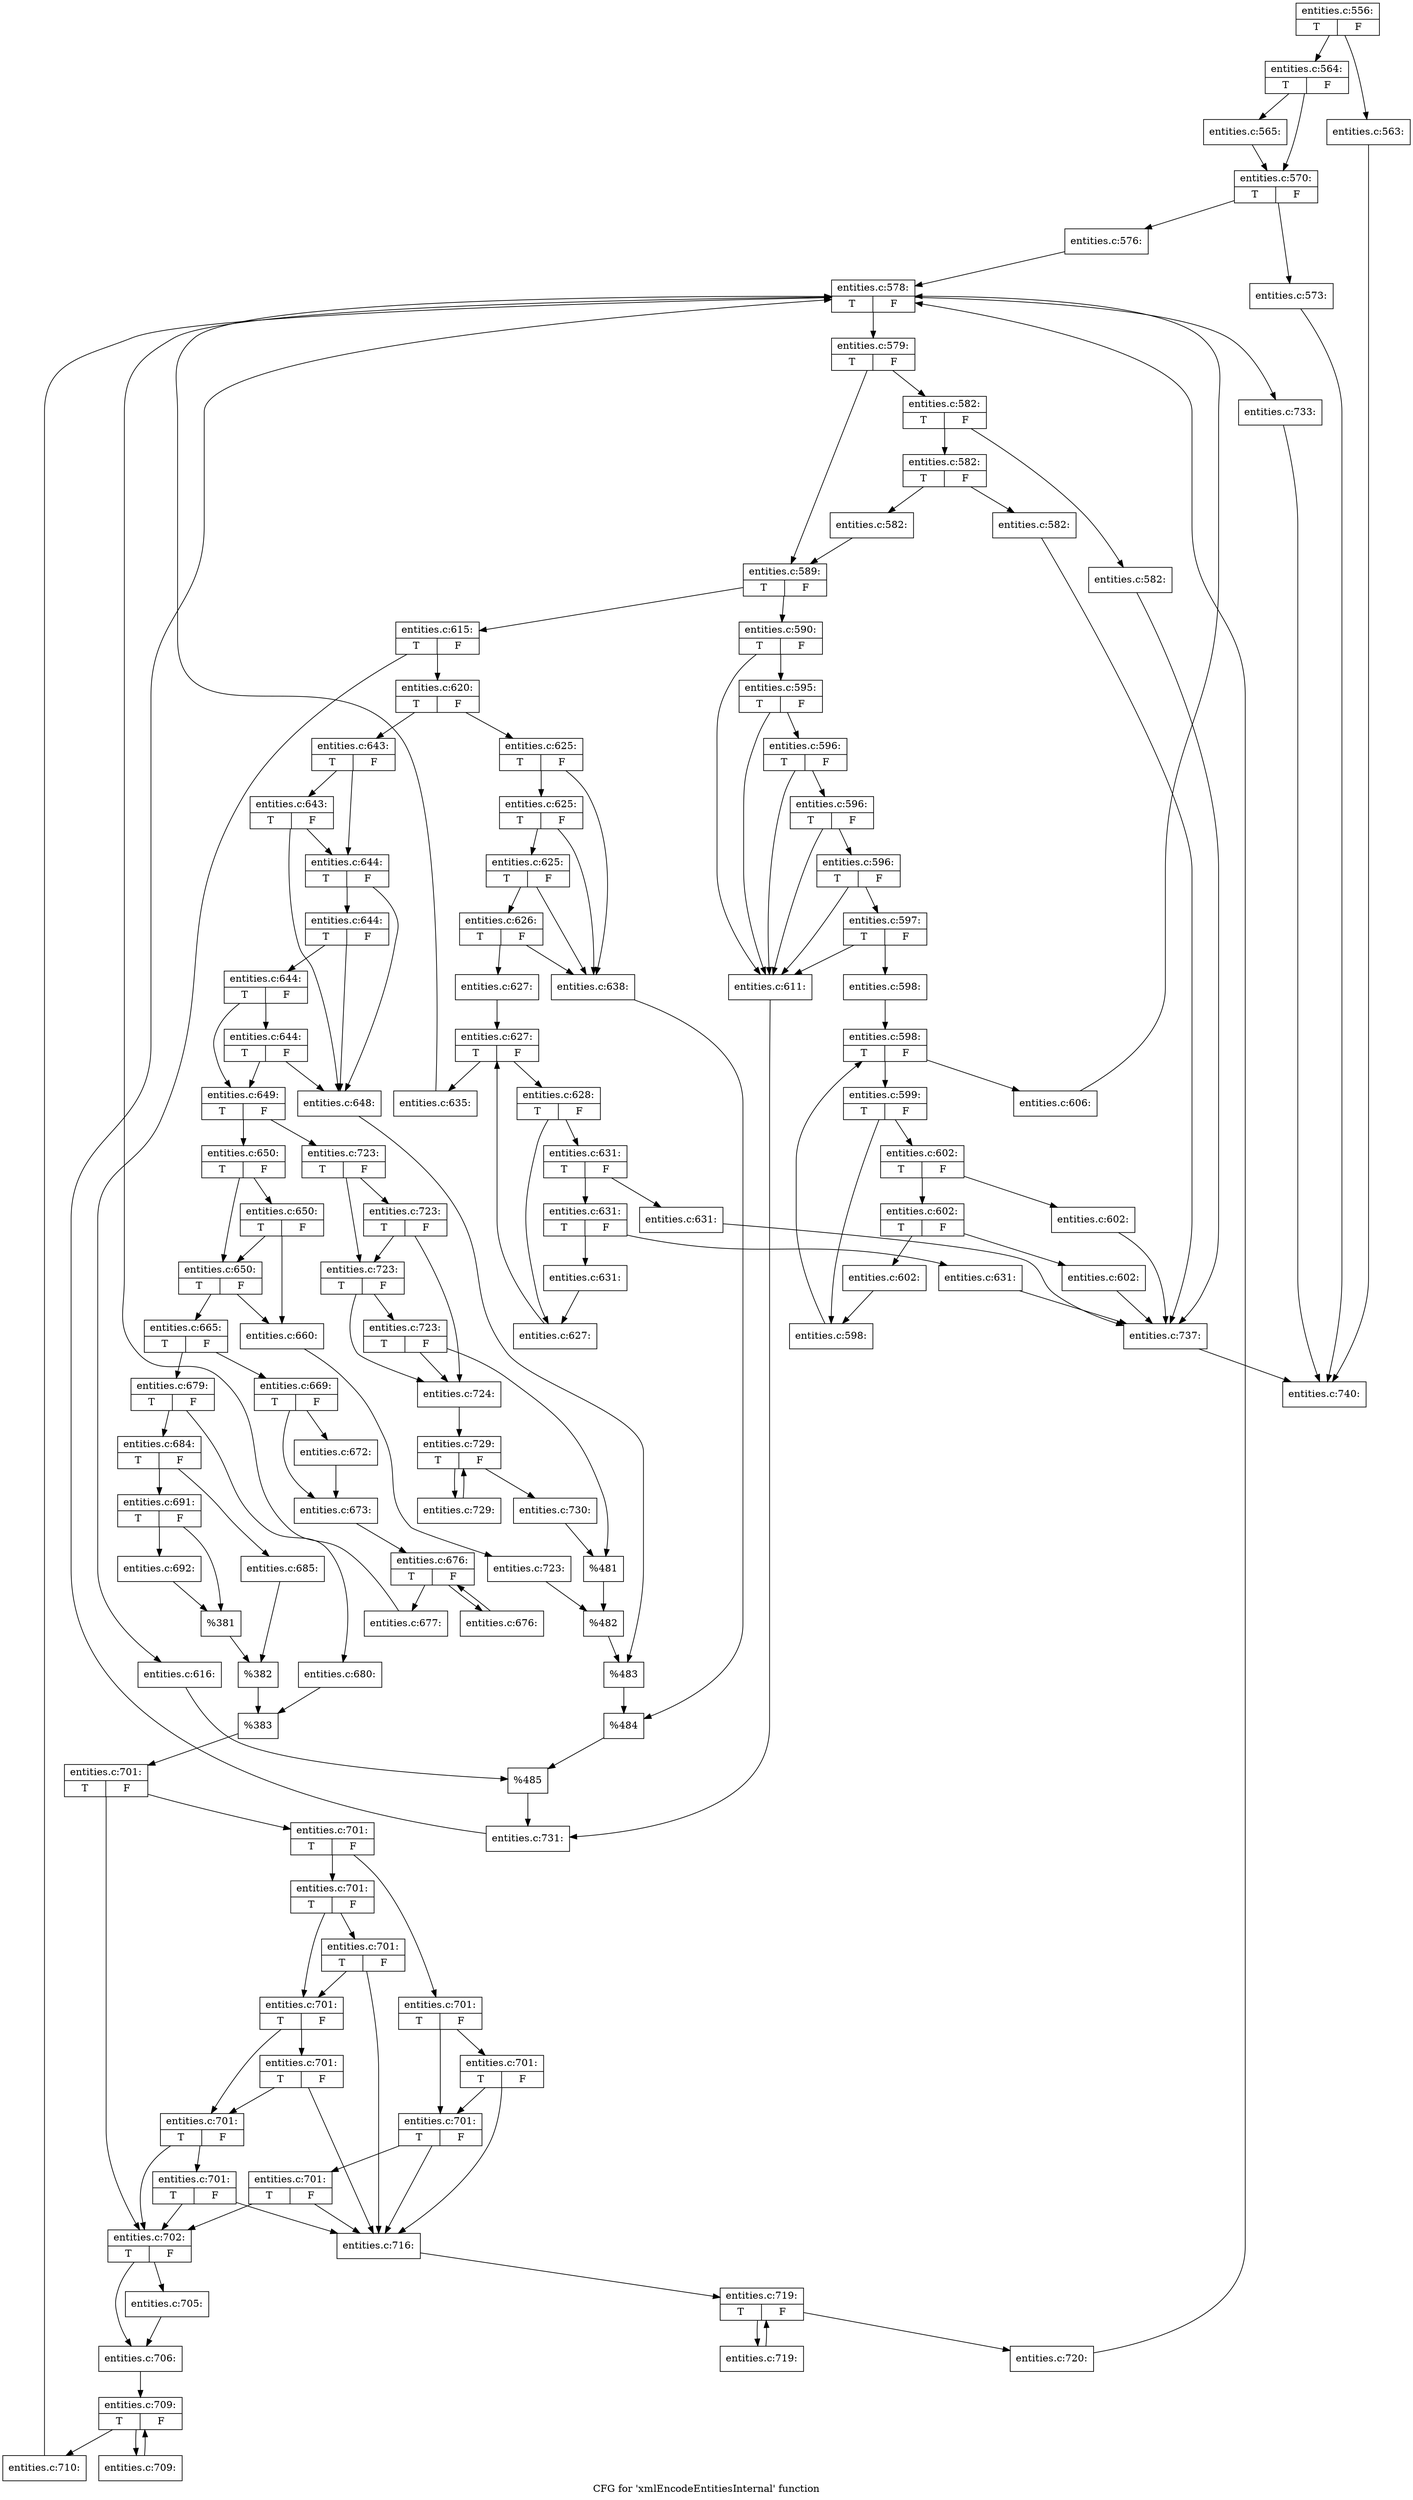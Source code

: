 digraph "CFG for 'xmlEncodeEntitiesInternal' function" {
	label="CFG for 'xmlEncodeEntitiesInternal' function";

	Node0x4b47840 [shape=record,label="{entities.c:556:|{<s0>T|<s1>F}}"];
	Node0x4b47840 -> Node0x4b933b0;
	Node0x4b47840 -> Node0x4b93400;
	Node0x4b933b0 [shape=record,label="{entities.c:563:}"];
	Node0x4b933b0 -> Node0x4b477f0;
	Node0x4b93400 [shape=record,label="{entities.c:564:|{<s0>T|<s1>F}}"];
	Node0x4b93400 -> Node0x4b93860;
	Node0x4b93400 -> Node0x4b938b0;
	Node0x4b93860 [shape=record,label="{entities.c:565:}"];
	Node0x4b93860 -> Node0x4b938b0;
	Node0x4b938b0 [shape=record,label="{entities.c:570:|{<s0>T|<s1>F}}"];
	Node0x4b938b0 -> Node0x4b944f0;
	Node0x4b938b0 -> Node0x4b94540;
	Node0x4b944f0 [shape=record,label="{entities.c:573:}"];
	Node0x4b944f0 -> Node0x4b477f0;
	Node0x4b94540 [shape=record,label="{entities.c:576:}"];
	Node0x4b94540 -> Node0x4b94de0;
	Node0x4b94de0 [shape=record,label="{entities.c:578:|{<s0>T|<s1>F}}"];
	Node0x4b94de0 -> Node0x4b95290;
	Node0x4b94de0 -> Node0x4b95000;
	Node0x4b95290 [shape=record,label="{entities.c:579:|{<s0>T|<s1>F}}"];
	Node0x4b95290 -> Node0x4b95980;
	Node0x4b95290 -> Node0x4b959d0;
	Node0x4b95980 [shape=record,label="{entities.c:582:|{<s0>T|<s1>F}}"];
	Node0x4b95980 -> Node0x4b96570;
	Node0x4b95980 -> Node0x4b965c0;
	Node0x4b96570 [shape=record,label="{entities.c:582:}"];
	Node0x4b96570 -> Node0x4b96780;
	Node0x4b965c0 [shape=record,label="{entities.c:582:|{<s0>T|<s1>F}}"];
	Node0x4b965c0 -> Node0x4b97390;
	Node0x4b965c0 -> Node0x4b973e0;
	Node0x4b97390 [shape=record,label="{entities.c:582:}"];
	Node0x4b97390 -> Node0x4b96780;
	Node0x4b973e0 [shape=record,label="{entities.c:582:}"];
	Node0x4b973e0 -> Node0x4b959d0;
	Node0x4b959d0 [shape=record,label="{entities.c:589:|{<s0>T|<s1>F}}"];
	Node0x4b959d0 -> Node0x4b97c10;
	Node0x4b959d0 -> Node0x4b97cb0;
	Node0x4b97c10 [shape=record,label="{entities.c:590:|{<s0>T|<s1>F}}"];
	Node0x4b97c10 -> Node0x4b986d0;
	Node0x4b97c10 -> Node0x4b98480;
	Node0x4b986d0 [shape=record,label="{entities.c:595:|{<s0>T|<s1>F}}"];
	Node0x4b986d0 -> Node0x4b98650;
	Node0x4b986d0 -> Node0x4b98480;
	Node0x4b98650 [shape=record,label="{entities.c:596:|{<s0>T|<s1>F}}"];
	Node0x4b98650 -> Node0x4b985d0;
	Node0x4b98650 -> Node0x4b98480;
	Node0x4b985d0 [shape=record,label="{entities.c:596:|{<s0>T|<s1>F}}"];
	Node0x4b985d0 -> Node0x4b98550;
	Node0x4b985d0 -> Node0x4b98480;
	Node0x4b98550 [shape=record,label="{entities.c:596:|{<s0>T|<s1>F}}"];
	Node0x4b98550 -> Node0x4b984d0;
	Node0x4b98550 -> Node0x4b98480;
	Node0x4b984d0 [shape=record,label="{entities.c:597:|{<s0>T|<s1>F}}"];
	Node0x4b984d0 -> Node0x4b98430;
	Node0x4b984d0 -> Node0x4b98480;
	Node0x4b98430 [shape=record,label="{entities.c:598:}"];
	Node0x4b98430 -> Node0x4b99f30;
	Node0x4b99f30 [shape=record,label="{entities.c:598:|{<s0>T|<s1>F}}"];
	Node0x4b99f30 -> Node0x4b9a750;
	Node0x4b99f30 -> Node0x4b9a5e0;
	Node0x4b9a750 [shape=record,label="{entities.c:599:|{<s0>T|<s1>F}}"];
	Node0x4b9a750 -> Node0x4b9aee0;
	Node0x4b9a750 -> Node0x4b9af30;
	Node0x4b9aee0 [shape=record,label="{entities.c:602:|{<s0>T|<s1>F}}"];
	Node0x4b9aee0 -> Node0x4b9b9d0;
	Node0x4b9aee0 -> Node0x4b9ba20;
	Node0x4b9b9d0 [shape=record,label="{entities.c:602:}"];
	Node0x4b9b9d0 -> Node0x4b96780;
	Node0x4b9ba20 [shape=record,label="{entities.c:602:|{<s0>T|<s1>F}}"];
	Node0x4b9ba20 -> Node0x4b9bf40;
	Node0x4b9ba20 -> Node0x4b9bf90;
	Node0x4b9bf40 [shape=record,label="{entities.c:602:}"];
	Node0x4b9bf40 -> Node0x4b96780;
	Node0x4b9bf90 [shape=record,label="{entities.c:602:}"];
	Node0x4b9bf90 -> Node0x4b9af30;
	Node0x4b9af30 [shape=record,label="{entities.c:598:}"];
	Node0x4b9af30 -> Node0x4b99f30;
	Node0x4b9a5e0 [shape=record,label="{entities.c:606:}"];
	Node0x4b9a5e0 -> Node0x4b94de0;
	Node0x4b98480 [shape=record,label="{entities.c:611:}"];
	Node0x4b98480 -> Node0x4b97c60;
	Node0x4b97cb0 [shape=record,label="{entities.c:615:|{<s0>T|<s1>F}}"];
	Node0x4b97cb0 -> Node0x4b9e4d0;
	Node0x4b97cb0 -> Node0x4b9e570;
	Node0x4b9e4d0 [shape=record,label="{entities.c:616:}"];
	Node0x4b9e4d0 -> Node0x4b9e520;
	Node0x4b9e570 [shape=record,label="{entities.c:620:|{<s0>T|<s1>F}}"];
	Node0x4b9e570 -> Node0x4b9f580;
	Node0x4b9e570 -> Node0x4b9f620;
	Node0x4b9f580 [shape=record,label="{entities.c:625:|{<s0>T|<s1>F}}"];
	Node0x4b9f580 -> Node0x4b9fbf0;
	Node0x4b9f580 -> Node0x4b9faa0;
	Node0x4b9fbf0 [shape=record,label="{entities.c:625:|{<s0>T|<s1>F}}"];
	Node0x4b9fbf0 -> Node0x4b9fb70;
	Node0x4b9fbf0 -> Node0x4b9faa0;
	Node0x4b9fb70 [shape=record,label="{entities.c:625:|{<s0>T|<s1>F}}"];
	Node0x4b9fb70 -> Node0x4b9faf0;
	Node0x4b9fb70 -> Node0x4b9faa0;
	Node0x4b9faf0 [shape=record,label="{entities.c:626:|{<s0>T|<s1>F}}"];
	Node0x4b9faf0 -> Node0x4b9fa50;
	Node0x4b9faf0 -> Node0x4b9faa0;
	Node0x4b9fa50 [shape=record,label="{entities.c:627:}"];
	Node0x4b9fa50 -> Node0x4ba0a10;
	Node0x4ba0a10 [shape=record,label="{entities.c:627:|{<s0>T|<s1>F}}"];
	Node0x4ba0a10 -> Node0x4ba11d0;
	Node0x4ba0a10 -> Node0x4ba0d40;
	Node0x4ba11d0 [shape=record,label="{entities.c:628:|{<s0>T|<s1>F}}"];
	Node0x4ba11d0 -> Node0x4ba1990;
	Node0x4ba11d0 -> Node0x4ba19e0;
	Node0x4ba1990 [shape=record,label="{entities.c:631:|{<s0>T|<s1>F}}"];
	Node0x4ba1990 -> Node0x4ba2440;
	Node0x4ba1990 -> Node0x4ba2490;
	Node0x4ba2440 [shape=record,label="{entities.c:631:}"];
	Node0x4ba2440 -> Node0x4b96780;
	Node0x4ba2490 [shape=record,label="{entities.c:631:|{<s0>T|<s1>F}}"];
	Node0x4ba2490 -> Node0x4ba29b0;
	Node0x4ba2490 -> Node0x4ba2a00;
	Node0x4ba29b0 [shape=record,label="{entities.c:631:}"];
	Node0x4ba29b0 -> Node0x4b96780;
	Node0x4ba2a00 [shape=record,label="{entities.c:631:}"];
	Node0x4ba2a00 -> Node0x4ba19e0;
	Node0x4ba19e0 [shape=record,label="{entities.c:627:}"];
	Node0x4ba19e0 -> Node0x4ba0a10;
	Node0x4ba0d40 [shape=record,label="{entities.c:635:}"];
	Node0x4ba0d40 -> Node0x4b94de0;
	Node0x4b9faa0 [shape=record,label="{entities.c:638:}"];
	Node0x4b9faa0 -> Node0x4b9f5d0;
	Node0x4b9f620 [shape=record,label="{entities.c:643:|{<s0>T|<s1>F}}"];
	Node0x4b9f620 -> Node0x4ba4a70;
	Node0x4b9f620 -> Node0x4ba49f0;
	Node0x4ba4a70 [shape=record,label="{entities.c:643:|{<s0>T|<s1>F}}"];
	Node0x4ba4a70 -> Node0x4ba4800;
	Node0x4ba4a70 -> Node0x4ba49f0;
	Node0x4ba49f0 [shape=record,label="{entities.c:644:|{<s0>T|<s1>F}}"];
	Node0x4ba49f0 -> Node0x4ba4800;
	Node0x4ba49f0 -> Node0x4ba4970;
	Node0x4ba4970 [shape=record,label="{entities.c:644:|{<s0>T|<s1>F}}"];
	Node0x4ba4970 -> Node0x4ba4800;
	Node0x4ba4970 -> Node0x4ba48f0;
	Node0x4ba48f0 [shape=record,label="{entities.c:644:|{<s0>T|<s1>F}}"];
	Node0x4ba48f0 -> Node0x4ba5710;
	Node0x4ba48f0 -> Node0x4ba48a0;
	Node0x4ba5710 [shape=record,label="{entities.c:644:|{<s0>T|<s1>F}}"];
	Node0x4ba5710 -> Node0x4ba4800;
	Node0x4ba5710 -> Node0x4ba48a0;
	Node0x4ba4800 [shape=record,label="{entities.c:648:}"];
	Node0x4ba4800 -> Node0x4ba4850;
	Node0x4ba48a0 [shape=record,label="{entities.c:649:|{<s0>T|<s1>F}}"];
	Node0x4ba48a0 -> Node0x4ba6110;
	Node0x4ba48a0 -> Node0x4ba61b0;
	Node0x4ba6110 [shape=record,label="{entities.c:650:|{<s0>T|<s1>F}}"];
	Node0x4ba6110 -> Node0x4ba6750;
	Node0x4ba6110 -> Node0x4ba66d0;
	Node0x4ba6750 [shape=record,label="{entities.c:650:|{<s0>T|<s1>F}}"];
	Node0x4ba6750 -> Node0x4ba65e0;
	Node0x4ba6750 -> Node0x4ba66d0;
	Node0x4ba66d0 [shape=record,label="{entities.c:650:|{<s0>T|<s1>F}}"];
	Node0x4ba66d0 -> Node0x4ba65e0;
	Node0x4ba66d0 -> Node0x4ba6680;
	Node0x4ba65e0 [shape=record,label="{entities.c:660:}"];
	Node0x4ba65e0 -> Node0x4ba6630;
	Node0x4ba6680 [shape=record,label="{entities.c:665:|{<s0>T|<s1>F}}"];
	Node0x4ba6680 -> Node0x4b41410;
	Node0x4ba6680 -> Node0x4b414b0;
	Node0x4b41410 [shape=record,label="{entities.c:669:|{<s0>T|<s1>F}}"];
	Node0x4b41410 -> Node0x4b41c90;
	Node0x4b41410 -> Node0x4b41ce0;
	Node0x4b41c90 [shape=record,label="{entities.c:672:}"];
	Node0x4b41c90 -> Node0x4b41ce0;
	Node0x4b41ce0 [shape=record,label="{entities.c:673:}"];
	Node0x4b41ce0 -> Node0x4babfa0;
	Node0x4babfa0 [shape=record,label="{entities.c:676:|{<s0>T|<s1>F}}"];
	Node0x4babfa0 -> Node0x4bacd10;
	Node0x4babfa0 -> Node0x4bac2d0;
	Node0x4bacd10 [shape=record,label="{entities.c:676:}"];
	Node0x4bacd10 -> Node0x4babfa0;
	Node0x4bac2d0 [shape=record,label="{entities.c:677:}"];
	Node0x4bac2d0 -> Node0x4b94de0;
	Node0x4b414b0 [shape=record,label="{entities.c:679:|{<s0>T|<s1>F}}"];
	Node0x4b414b0 -> Node0x4bad570;
	Node0x4b414b0 -> Node0x4bad610;
	Node0x4bad570 [shape=record,label="{entities.c:680:}"];
	Node0x4bad570 -> Node0x4bad5c0;
	Node0x4bad610 [shape=record,label="{entities.c:684:|{<s0>T|<s1>F}}"];
	Node0x4bad610 -> Node0x4bae420;
	Node0x4bad610 -> Node0x4bae4c0;
	Node0x4bae420 [shape=record,label="{entities.c:685:}"];
	Node0x4bae420 -> Node0x4bae470;
	Node0x4bae4c0 [shape=record,label="{entities.c:691:|{<s0>T|<s1>F}}"];
	Node0x4bae4c0 -> Node0x4bafcc0;
	Node0x4bae4c0 -> Node0x4bafd10;
	Node0x4bafcc0 [shape=record,label="{entities.c:692:}"];
	Node0x4bafcc0 -> Node0x4bafd10;
	Node0x4bafd10 [shape=record,label="{%381}"];
	Node0x4bafd10 -> Node0x4bae470;
	Node0x4bae470 [shape=record,label="{%382}"];
	Node0x4bae470 -> Node0x4bad5c0;
	Node0x4bad5c0 [shape=record,label="{%383}"];
	Node0x4bad5c0 -> Node0x4b41460;
	Node0x4b41460 [shape=record,label="{entities.c:701:|{<s0>T|<s1>F}}"];
	Node0x4b41460 -> Node0x4bb1dc0;
	Node0x4b41460 -> Node0x4bb1e60;
	Node0x4bb1e60 [shape=record,label="{entities.c:701:|{<s0>T|<s1>F}}"];
	Node0x4bb1e60 -> Node0x4bb2140;
	Node0x4bb1e60 -> Node0x4bb2190;
	Node0x4bb2140 [shape=record,label="{entities.c:701:|{<s0>T|<s1>F}}"];
	Node0x4bb2140 -> Node0x4bb2460;
	Node0x4bb2140 -> Node0x4bb2410;
	Node0x4bb2460 [shape=record,label="{entities.c:701:|{<s0>T|<s1>F}}"];
	Node0x4bb2460 -> Node0x4bb1e10;
	Node0x4bb2460 -> Node0x4bb2410;
	Node0x4bb2410 [shape=record,label="{entities.c:701:|{<s0>T|<s1>F}}"];
	Node0x4bb2410 -> Node0x4bb1e10;
	Node0x4bb2410 -> Node0x4bb23c0;
	Node0x4bb23c0 [shape=record,label="{entities.c:701:|{<s0>T|<s1>F}}"];
	Node0x4bb23c0 -> Node0x4bb1e10;
	Node0x4bb23c0 -> Node0x4bb1dc0;
	Node0x4bb2190 [shape=record,label="{entities.c:701:|{<s0>T|<s1>F}}"];
	Node0x4bb2190 -> Node0x4bb2b10;
	Node0x4bb2190 -> Node0x4bb2ac0;
	Node0x4bb2b10 [shape=record,label="{entities.c:701:|{<s0>T|<s1>F}}"];
	Node0x4bb2b10 -> Node0x4bb1e10;
	Node0x4bb2b10 -> Node0x4bb2ac0;
	Node0x4bb2ac0 [shape=record,label="{entities.c:701:|{<s0>T|<s1>F}}"];
	Node0x4bb2ac0 -> Node0x4bb2e80;
	Node0x4bb2ac0 -> Node0x4bb2a70;
	Node0x4bb2e80 [shape=record,label="{entities.c:701:|{<s0>T|<s1>F}}"];
	Node0x4bb2e80 -> Node0x4bb1e10;
	Node0x4bb2e80 -> Node0x4bb2a70;
	Node0x4bb2a70 [shape=record,label="{entities.c:701:|{<s0>T|<s1>F}}"];
	Node0x4bb2a70 -> Node0x4bb3230;
	Node0x4bb2a70 -> Node0x4bb1dc0;
	Node0x4bb3230 [shape=record,label="{entities.c:701:|{<s0>T|<s1>F}}"];
	Node0x4bb3230 -> Node0x4bb1e10;
	Node0x4bb3230 -> Node0x4bb1dc0;
	Node0x4bb1dc0 [shape=record,label="{entities.c:702:|{<s0>T|<s1>F}}"];
	Node0x4bb1dc0 -> Node0x4bb39a0;
	Node0x4bb1dc0 -> Node0x4bb39f0;
	Node0x4bb39a0 [shape=record,label="{entities.c:705:}"];
	Node0x4bb39a0 -> Node0x4bb39f0;
	Node0x4bb39f0 [shape=record,label="{entities.c:706:}"];
	Node0x4bb39f0 -> Node0x4bb4b80;
	Node0x4bb4b80 [shape=record,label="{entities.c:709:|{<s0>T|<s1>F}}"];
	Node0x4bb4b80 -> Node0x4bb5030;
	Node0x4bb4b80 -> Node0x4bb4da0;
	Node0x4bb5030 [shape=record,label="{entities.c:709:}"];
	Node0x4bb5030 -> Node0x4bb4b80;
	Node0x4bb4da0 [shape=record,label="{entities.c:710:}"];
	Node0x4bb4da0 -> Node0x4b94de0;
	Node0x4bb1e10 [shape=record,label="{entities.c:716:}"];
	Node0x4bb1e10 -> Node0x4bb60f0;
	Node0x4bb60f0 [shape=record,label="{entities.c:719:|{<s0>T|<s1>F}}"];
	Node0x4bb60f0 -> Node0x4bb65a0;
	Node0x4bb60f0 -> Node0x4bb6310;
	Node0x4bb65a0 [shape=record,label="{entities.c:719:}"];
	Node0x4bb65a0 -> Node0x4bb60f0;
	Node0x4bb6310 [shape=record,label="{entities.c:720:}"];
	Node0x4bb6310 -> Node0x4b94de0;
	Node0x4ba6630 [shape=record,label="{entities.c:723:}"];
	Node0x4ba6630 -> Node0x4ba6160;
	Node0x4ba61b0 [shape=record,label="{entities.c:723:|{<s0>T|<s1>F}}"];
	Node0x4ba61b0 -> Node0x4bb71c0;
	Node0x4ba61b0 -> Node0x4bb7170;
	Node0x4bb71c0 [shape=record,label="{entities.c:723:|{<s0>T|<s1>F}}"];
	Node0x4bb71c0 -> Node0x4bb7050;
	Node0x4bb71c0 -> Node0x4bb7170;
	Node0x4bb7170 [shape=record,label="{entities.c:723:|{<s0>T|<s1>F}}"];
	Node0x4bb7170 -> Node0x4bb7050;
	Node0x4bb7170 -> Node0x4bb70f0;
	Node0x4bb70f0 [shape=record,label="{entities.c:723:|{<s0>T|<s1>F}}"];
	Node0x4bb70f0 -> Node0x4bb7050;
	Node0x4bb70f0 -> Node0x4bb70a0;
	Node0x4bb7050 [shape=record,label="{entities.c:724:}"];
	Node0x4bb7050 -> Node0x4bb8880;
	Node0x4bb8880 [shape=record,label="{entities.c:729:|{<s0>T|<s1>F}}"];
	Node0x4bb8880 -> Node0x4bb8d30;
	Node0x4bb8880 -> Node0x4bb8aa0;
	Node0x4bb8d30 [shape=record,label="{entities.c:729:}"];
	Node0x4bb8d30 -> Node0x4bb8880;
	Node0x4bb8aa0 [shape=record,label="{entities.c:730:}"];
	Node0x4bb8aa0 -> Node0x4bb70a0;
	Node0x4bb70a0 [shape=record,label="{%481}"];
	Node0x4bb70a0 -> Node0x4ba6160;
	Node0x4ba6160 [shape=record,label="{%482}"];
	Node0x4ba6160 -> Node0x4ba4850;
	Node0x4ba4850 [shape=record,label="{%483}"];
	Node0x4ba4850 -> Node0x4b9f5d0;
	Node0x4b9f5d0 [shape=record,label="{%484}"];
	Node0x4b9f5d0 -> Node0x4b9e520;
	Node0x4b9e520 [shape=record,label="{%485}"];
	Node0x4b9e520 -> Node0x4b97c60;
	Node0x4b97c60 [shape=record,label="{entities.c:731:}"];
	Node0x4b97c60 -> Node0x4b94de0;
	Node0x4b95000 [shape=record,label="{entities.c:733:}"];
	Node0x4b95000 -> Node0x4b477f0;
	Node0x4b96780 [shape=record,label="{entities.c:737:}"];
	Node0x4b96780 -> Node0x4b477f0;
	Node0x4b477f0 [shape=record,label="{entities.c:740:}"];
}

